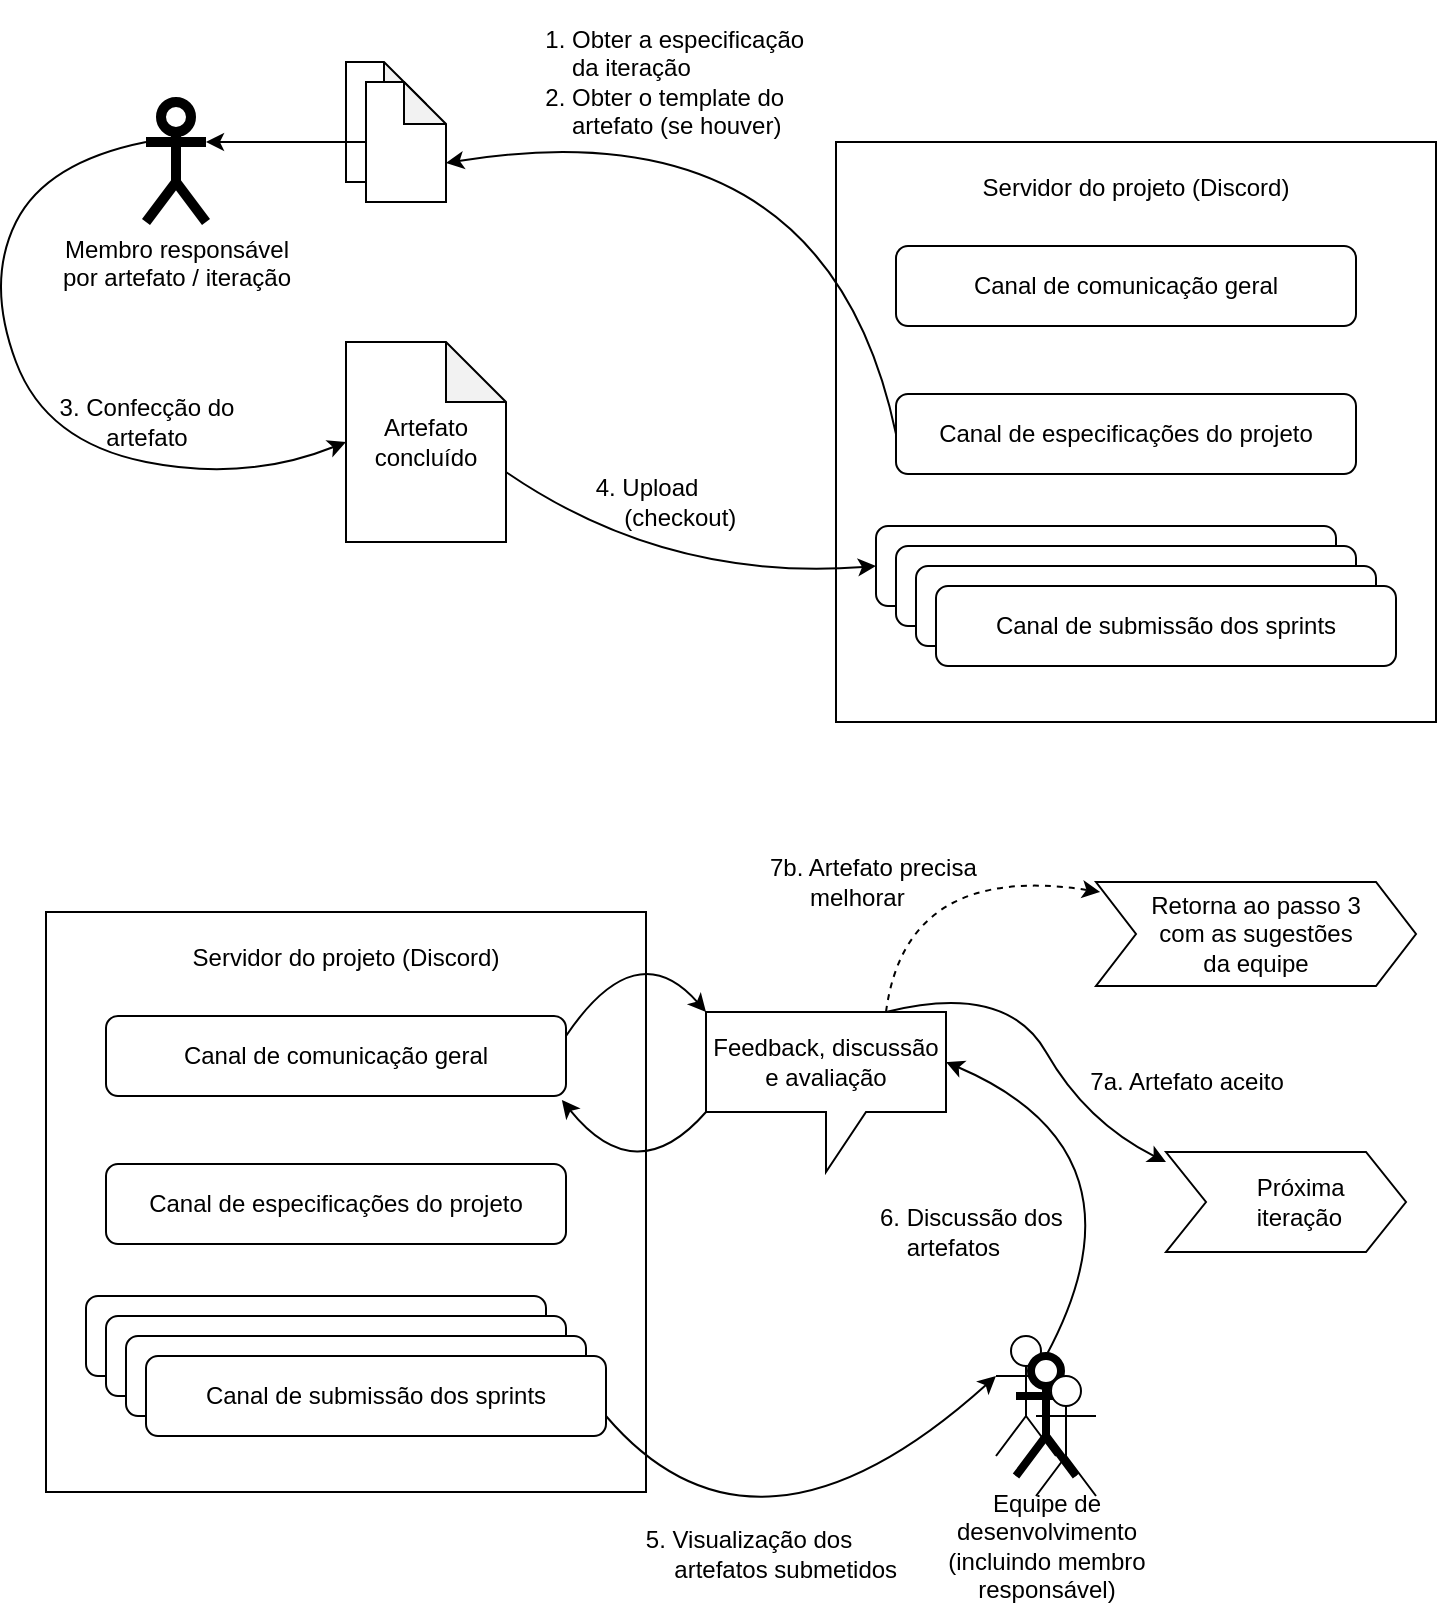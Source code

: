 <mxfile version="12.2.6" type="device" pages="1"><diagram id="ptETff5RfcyUn6RTNq_s" name="Page-1"><mxGraphModel dx="1408" dy="794" grid="1" gridSize="10" guides="1" tooltips="1" connect="1" arrows="1" fold="1" page="1" pageScale="1" pageWidth="850" pageHeight="1100" math="0" shadow="0"><root><mxCell id="0"/><mxCell id="1" parent="0"/><mxCell id="qZUsmwdnI2Ez9eK_8550-34" value="" style="group" vertex="1" connectable="0" parent="1"><mxGeometry x="250" y="90" width="50" height="70" as="geometry"/></mxCell><mxCell id="qZUsmwdnI2Ez9eK_8550-32" value="" style="shape=note;whiteSpace=wrap;html=1;backgroundOutline=1;darkOpacity=0.05;labelBackgroundColor=none;strokeColor=#000000;size=21;" vertex="1" parent="qZUsmwdnI2Ez9eK_8550-34"><mxGeometry width="40" height="60" as="geometry"/></mxCell><mxCell id="qZUsmwdnI2Ez9eK_8550-33" value="" style="shape=note;whiteSpace=wrap;html=1;backgroundOutline=1;darkOpacity=0.05;labelBackgroundColor=none;strokeColor=#000000;size=21;" vertex="1" parent="qZUsmwdnI2Ez9eK_8550-34"><mxGeometry x="10" y="10" width="40" height="60" as="geometry"/></mxCell><mxCell id="qZUsmwdnI2Ez9eK_8550-4" value="&lt;div&gt;Membro responsável&lt;br&gt;&lt;/div&gt;&lt;div&gt;por artefato / iteração&lt;br&gt;&lt;/div&gt;&lt;div&gt;&lt;br&gt;&lt;/div&gt;" style="shape=umlActor;verticalLabelPosition=bottom;labelBackgroundColor=#ffffff;verticalAlign=top;html=1;outlineConnect=0;strokeWidth=5;" vertex="1" parent="1"><mxGeometry x="150" y="110" width="30" height="60" as="geometry"/></mxCell><mxCell id="qZUsmwdnI2Ez9eK_8550-28" value="" style="group" vertex="1" connectable="0" parent="1"><mxGeometry x="495" y="130" width="300" height="290" as="geometry"/></mxCell><mxCell id="qZUsmwdnI2Ez9eK_8550-3" value="&lt;div&gt;Servidor do projeto (Discord)&lt;/div&gt;&lt;div&gt;&lt;br&gt;&lt;/div&gt;&lt;div&gt;&lt;br&gt;&lt;/div&gt;&lt;div&gt;&lt;br&gt;&lt;/div&gt;&lt;div&gt;&lt;br&gt;&lt;/div&gt;&lt;div&gt;&lt;br&gt;&lt;/div&gt;&lt;div&gt;&lt;br&gt;&lt;/div&gt;&lt;div&gt;&lt;br&gt;&lt;/div&gt;&lt;div&gt;&lt;br&gt;&lt;/div&gt;&lt;div&gt;&lt;br&gt;&lt;/div&gt;&lt;div&gt;&lt;br&gt;&lt;/div&gt;&lt;div&gt;&lt;br&gt;&lt;/div&gt;&lt;div&gt;&lt;br&gt;&lt;/div&gt;&lt;div&gt;&lt;br&gt;&lt;/div&gt;&lt;div&gt;&lt;br&gt;&lt;/div&gt;&lt;div&gt;&lt;br&gt;&lt;/div&gt;&lt;div&gt;&lt;br&gt;&lt;/div&gt;&lt;div&gt;&lt;br&gt;&lt;/div&gt;" style="rounded=0;whiteSpace=wrap;html=1;" vertex="1" parent="qZUsmwdnI2Ez9eK_8550-28"><mxGeometry width="300" height="290" as="geometry"/></mxCell><mxCell id="qZUsmwdnI2Ez9eK_8550-7" value="Canal de comunicação geral" style="rounded=1;whiteSpace=wrap;html=1;" vertex="1" parent="qZUsmwdnI2Ez9eK_8550-28"><mxGeometry x="30" y="52" width="230" height="40" as="geometry"/></mxCell><mxCell id="qZUsmwdnI2Ez9eK_8550-8" value="&lt;div&gt;Canal de especificações do projeto&lt;/div&gt;" style="rounded=1;whiteSpace=wrap;html=1;" vertex="1" parent="qZUsmwdnI2Ez9eK_8550-28"><mxGeometry x="30" y="126" width="230" height="40" as="geometry"/></mxCell><mxCell id="qZUsmwdnI2Ez9eK_8550-19" value="" style="group" vertex="1" connectable="0" parent="qZUsmwdnI2Ez9eK_8550-28"><mxGeometry x="20" y="192" width="260" height="70" as="geometry"/></mxCell><mxCell id="qZUsmwdnI2Ez9eK_8550-15" value="&lt;div&gt;Canal de submissão dos sprints&lt;/div&gt;" style="rounded=1;whiteSpace=wrap;html=1;" vertex="1" parent="qZUsmwdnI2Ez9eK_8550-19"><mxGeometry width="230" height="40" as="geometry"/></mxCell><mxCell id="qZUsmwdnI2Ez9eK_8550-16" value="&lt;div&gt;Canal de submissão dos sprints&lt;/div&gt;" style="rounded=1;whiteSpace=wrap;html=1;" vertex="1" parent="qZUsmwdnI2Ez9eK_8550-19"><mxGeometry x="10" y="10" width="230" height="40" as="geometry"/></mxCell><mxCell id="qZUsmwdnI2Ez9eK_8550-17" value="&lt;div&gt;Canal de submissão dos sprints&lt;/div&gt;" style="rounded=1;whiteSpace=wrap;html=1;" vertex="1" parent="qZUsmwdnI2Ez9eK_8550-19"><mxGeometry x="20" y="20" width="230" height="40" as="geometry"/></mxCell><mxCell id="qZUsmwdnI2Ez9eK_8550-18" value="&lt;div&gt;Canal de submissão dos sprints&lt;/div&gt;" style="rounded=1;whiteSpace=wrap;html=1;" vertex="1" parent="qZUsmwdnI2Ez9eK_8550-19"><mxGeometry x="30" y="30" width="230" height="40" as="geometry"/></mxCell><mxCell id="qZUsmwdnI2Ez9eK_8550-37" value="" style="edgeStyle=none;rounded=0;orthogonalLoop=1;jettySize=auto;html=1;entryX=1;entryY=0.333;entryDx=0;entryDy=0;entryPerimeter=0;" edge="1" parent="1" source="qZUsmwdnI2Ez9eK_8550-33" target="qZUsmwdnI2Ez9eK_8550-4"><mxGeometry relative="1" as="geometry"><mxPoint x="180" y="133" as="targetPoint"/></mxGeometry></mxCell><mxCell id="qZUsmwdnI2Ez9eK_8550-38" value="&lt;div&gt;Artefato&lt;/div&gt;&lt;div&gt;concluído&lt;br&gt;&lt;/div&gt;" style="shape=note;whiteSpace=wrap;html=1;backgroundOutline=1;darkOpacity=0.05;labelBackgroundColor=none;strokeColor=#000000;" vertex="1" parent="1"><mxGeometry x="250" y="230" width="80" height="100" as="geometry"/></mxCell><mxCell id="qZUsmwdnI2Ez9eK_8550-43" value="" style="curved=1;endArrow=classic;html=1;entryX=0;entryY=0.5;entryDx=0;entryDy=0;entryPerimeter=0;exitX=0;exitY=0.333;exitDx=0;exitDy=0;exitPerimeter=0;" edge="1" parent="1" source="qZUsmwdnI2Ez9eK_8550-4" target="qZUsmwdnI2Ez9eK_8550-38"><mxGeometry width="50" height="50" relative="1" as="geometry"><mxPoint x="170" y="220" as="sourcePoint"/><mxPoint x="190" y="230" as="targetPoint"/><Array as="points"><mxPoint x="100" y="140"/><mxPoint x="70" y="200"/><mxPoint x="100" y="280"/><mxPoint x="200" y="300"/></Array></mxGeometry></mxCell><mxCell id="qZUsmwdnI2Ez9eK_8550-49" value="&lt;div&gt;3. Confecção do&lt;/div&gt;&lt;div&gt;artefato&lt;br&gt;&lt;/div&gt;" style="text;html=1;resizable=0;points=[];align=center;verticalAlign=middle;labelBackgroundColor=none;" vertex="1" connectable="0" parent="qZUsmwdnI2Ez9eK_8550-43"><mxGeometry x="-0.433" y="15" relative="1" as="geometry"><mxPoint x="59.5" y="77.5" as="offset"/></mxGeometry></mxCell><mxCell id="qZUsmwdnI2Ez9eK_8550-45" value="" style="curved=1;endArrow=classic;html=1;exitX=0;exitY=0.5;exitDx=0;exitDy=0;entryX=0;entryY=0;entryDx=40;entryDy=40.5;entryPerimeter=0;" edge="1" parent="1" source="qZUsmwdnI2Ez9eK_8550-8" target="qZUsmwdnI2Ez9eK_8550-33"><mxGeometry width="50" height="50" relative="1" as="geometry"><mxPoint x="190" y="720" as="sourcePoint"/><mxPoint x="380" y="140" as="targetPoint"/><Array as="points"><mxPoint x="490" y="110"/></Array></mxGeometry></mxCell><mxCell id="qZUsmwdnI2Ez9eK_8550-46" value="&lt;ol&gt;&lt;li&gt;Obter a especificação&lt;br&gt;da iteração&lt;/li&gt;&lt;li&gt;Obter o template do&lt;br&gt;artefato (se houver)&lt;/li&gt;&lt;/ol&gt;" style="text;html=1;resizable=0;points=[];align=left;verticalAlign=middle;labelBackgroundColor=none;" vertex="1" connectable="0" parent="qZUsmwdnI2Ez9eK_8550-45"><mxGeometry x="0.042" y="4" relative="1" as="geometry"><mxPoint x="-151.5" y="-17" as="offset"/></mxGeometry></mxCell><mxCell id="qZUsmwdnI2Ez9eK_8550-47" value="" style="curved=1;endArrow=classic;html=1;entryX=0;entryY=0.5;entryDx=0;entryDy=0;exitX=0;exitY=0;exitDx=80;exitDy=65;exitPerimeter=0;" edge="1" parent="1" source="qZUsmwdnI2Ez9eK_8550-38" target="qZUsmwdnI2Ez9eK_8550-15"><mxGeometry width="50" height="50" relative="1" as="geometry"><mxPoint x="460" y="330" as="sourcePoint"/><mxPoint x="510" y="280" as="targetPoint"/><Array as="points"><mxPoint x="410" y="350"/></Array></mxGeometry></mxCell><mxCell id="qZUsmwdnI2Ez9eK_8550-48" value="&lt;div&gt;4. Upload&lt;/div&gt;&lt;div&gt;&amp;nbsp;&amp;nbsp;&amp;nbsp;&amp;nbsp;&amp;nbsp;&amp;nbsp;&amp;nbsp;&amp;nbsp;&amp;nbsp; (checkout)&lt;/div&gt;" style="text;html=1;resizable=0;points=[];align=center;verticalAlign=middle;labelBackgroundColor=none;fontColor=#000000;" vertex="1" connectable="0" parent="qZUsmwdnI2Ez9eK_8550-47"><mxGeometry x="-0.096" y="14" relative="1" as="geometry"><mxPoint x="-13.5" y="-25.5" as="offset"/></mxGeometry></mxCell><mxCell id="qZUsmwdnI2Ez9eK_8550-51" value="" style="group" vertex="1" connectable="0" parent="1"><mxGeometry x="100" y="515" width="300" height="290" as="geometry"/></mxCell><mxCell id="qZUsmwdnI2Ez9eK_8550-52" value="&lt;div&gt;Servidor do projeto (Discord)&lt;/div&gt;&lt;div&gt;&lt;br&gt;&lt;/div&gt;&lt;div&gt;&lt;br&gt;&lt;/div&gt;&lt;div&gt;&lt;br&gt;&lt;/div&gt;&lt;div&gt;&lt;br&gt;&lt;/div&gt;&lt;div&gt;&lt;br&gt;&lt;/div&gt;&lt;div&gt;&lt;br&gt;&lt;/div&gt;&lt;div&gt;&lt;br&gt;&lt;/div&gt;&lt;div&gt;&lt;br&gt;&lt;/div&gt;&lt;div&gt;&lt;br&gt;&lt;/div&gt;&lt;div&gt;&lt;br&gt;&lt;/div&gt;&lt;div&gt;&lt;br&gt;&lt;/div&gt;&lt;div&gt;&lt;br&gt;&lt;/div&gt;&lt;div&gt;&lt;br&gt;&lt;/div&gt;&lt;div&gt;&lt;br&gt;&lt;/div&gt;&lt;div&gt;&lt;br&gt;&lt;/div&gt;&lt;div&gt;&lt;br&gt;&lt;/div&gt;&lt;div&gt;&lt;br&gt;&lt;/div&gt;" style="rounded=0;whiteSpace=wrap;html=1;" vertex="1" parent="qZUsmwdnI2Ez9eK_8550-51"><mxGeometry width="300" height="290" as="geometry"/></mxCell><mxCell id="qZUsmwdnI2Ez9eK_8550-53" value="Canal de comunicação geral" style="rounded=1;whiteSpace=wrap;html=1;" vertex="1" parent="qZUsmwdnI2Ez9eK_8550-51"><mxGeometry x="30" y="52" width="230" height="40" as="geometry"/></mxCell><mxCell id="qZUsmwdnI2Ez9eK_8550-54" value="&lt;div&gt;Canal de especificações do projeto&lt;/div&gt;" style="rounded=1;whiteSpace=wrap;html=1;" vertex="1" parent="qZUsmwdnI2Ez9eK_8550-51"><mxGeometry x="30" y="126" width="230" height="40" as="geometry"/></mxCell><mxCell id="qZUsmwdnI2Ez9eK_8550-55" value="" style="group" vertex="1" connectable="0" parent="qZUsmwdnI2Ez9eK_8550-51"><mxGeometry x="20" y="192" width="260" height="70" as="geometry"/></mxCell><mxCell id="qZUsmwdnI2Ez9eK_8550-56" value="&lt;div&gt;Canal de submissão dos sprints&lt;/div&gt;" style="rounded=1;whiteSpace=wrap;html=1;" vertex="1" parent="qZUsmwdnI2Ez9eK_8550-55"><mxGeometry width="230" height="40" as="geometry"/></mxCell><mxCell id="qZUsmwdnI2Ez9eK_8550-57" value="&lt;div&gt;Canal de submissão dos sprints&lt;/div&gt;" style="rounded=1;whiteSpace=wrap;html=1;" vertex="1" parent="qZUsmwdnI2Ez9eK_8550-55"><mxGeometry x="10" y="10" width="230" height="40" as="geometry"/></mxCell><mxCell id="qZUsmwdnI2Ez9eK_8550-58" value="&lt;div&gt;Canal de submissão dos sprints&lt;/div&gt;" style="rounded=1;whiteSpace=wrap;html=1;" vertex="1" parent="qZUsmwdnI2Ez9eK_8550-55"><mxGeometry x="20" y="20" width="230" height="40" as="geometry"/></mxCell><mxCell id="qZUsmwdnI2Ez9eK_8550-59" value="&lt;div&gt;Canal de submissão dos sprints&lt;/div&gt;" style="rounded=1;whiteSpace=wrap;html=1;" vertex="1" parent="qZUsmwdnI2Ez9eK_8550-55"><mxGeometry x="30" y="30" width="230" height="40" as="geometry"/></mxCell><mxCell id="qZUsmwdnI2Ez9eK_8550-74" value="" style="curved=1;endArrow=classic;html=1;fontColor=#000000;exitX=1;exitY=0.75;exitDx=0;exitDy=0;entryX=0;entryY=0.333;entryDx=0;entryDy=0;entryPerimeter=0;" edge="1" parent="1" source="qZUsmwdnI2Ez9eK_8550-59" target="qZUsmwdnI2Ez9eK_8550-65"><mxGeometry width="50" height="50" relative="1" as="geometry"><mxPoint x="425" y="765" as="sourcePoint"/><mxPoint x="475" y="715" as="targetPoint"/><Array as="points"><mxPoint x="455" y="855"/></Array></mxGeometry></mxCell><mxCell id="qZUsmwdnI2Ez9eK_8550-78" value="5. Visualização dos&lt;br&gt;&amp;nbsp;&amp;nbsp;&amp;nbsp;&amp;nbsp;&amp;nbsp;&amp;nbsp;&amp;nbsp;&amp;nbsp;&amp;nbsp;&amp;nbsp; artefatos submetidos" style="text;html=1;resizable=0;points=[];align=center;verticalAlign=middle;labelBackgroundColor=none;fontColor=#000000;labelBorderColor=none;" vertex="1" connectable="0" parent="qZUsmwdnI2Ez9eK_8550-74"><mxGeometry x="-0.29" y="33" relative="1" as="geometry"><mxPoint x="-18.5" y="15" as="offset"/></mxGeometry></mxCell><mxCell id="qZUsmwdnI2Ez9eK_8550-76" value="&lt;div align=&quot;center&quot;&gt;Feedback, discussão e avaliação&lt;br&gt;&lt;/div&gt;" style="shape=callout;whiteSpace=wrap;html=1;perimeter=calloutPerimeter;labelBackgroundColor=none;strokeColor=#000000;fontColor=#000000;align=center;" vertex="1" parent="1"><mxGeometry x="430" y="565" width="120" height="80" as="geometry"/></mxCell><mxCell id="qZUsmwdnI2Ez9eK_8550-77" value="" style="curved=1;endArrow=classic;html=1;fontColor=#000000;entryX=0;entryY=0;entryDx=0;entryDy=0;entryPerimeter=0;exitX=1;exitY=0.25;exitDx=0;exitDy=0;" edge="1" parent="1" source="qZUsmwdnI2Ez9eK_8550-53" target="qZUsmwdnI2Ez9eK_8550-76"><mxGeometry width="50" height="50" relative="1" as="geometry"><mxPoint x="475" y="515" as="sourcePoint"/><mxPoint x="650" y="523.5" as="targetPoint"/><Array as="points"><mxPoint x="395" y="525"/></Array></mxGeometry></mxCell><mxCell id="qZUsmwdnI2Ez9eK_8550-79" value="" style="curved=1;endArrow=classic;html=1;fontColor=#000000;exitX=0.5;exitY=0;exitDx=0;exitDy=0;exitPerimeter=0;entryX=0;entryY=0;entryDx=120;entryDy=25;entryPerimeter=0;strokeWidth=1;" edge="1" parent="1" source="qZUsmwdnI2Ez9eK_8550-80" target="qZUsmwdnI2Ez9eK_8550-76"><mxGeometry width="50" height="50" relative="1" as="geometry"><mxPoint x="680" y="523.5" as="sourcePoint"/><mxPoint x="785" y="595" as="targetPoint"/><Array as="points"><mxPoint x="655" y="635"/></Array></mxGeometry></mxCell><mxCell id="qZUsmwdnI2Ez9eK_8550-84" value="&lt;div align=&quot;left&quot;&gt;6. Discussão dos&lt;/div&gt;&lt;div align=&quot;left&quot;&gt;&amp;nbsp;&amp;nbsp;&amp;nbsp; artefatos&lt;/div&gt;" style="text;html=1;resizable=0;points=[];align=left;verticalAlign=middle;labelBackgroundColor=none;fontColor=#000000;" vertex="1" connectable="0" parent="qZUsmwdnI2Ez9eK_8550-79"><mxGeometry x="0.581" y="7" relative="1" as="geometry"><mxPoint x="-76.5" y="59.5" as="offset"/></mxGeometry></mxCell><mxCell id="qZUsmwdnI2Ez9eK_8550-82" value="" style="curved=1;endArrow=classic;html=1;strokeWidth=1;fontColor=#000000;exitX=0;exitY=0;exitDx=0;exitDy=50;exitPerimeter=0;entryX=0.991;entryY=1.05;entryDx=0;entryDy=0;entryPerimeter=0;" edge="1" parent="1" source="qZUsmwdnI2Ez9eK_8550-76" target="qZUsmwdnI2Ez9eK_8550-53"><mxGeometry width="50" height="50" relative="1" as="geometry"><mxPoint x="460" y="645" as="sourcePoint"/><mxPoint x="510" y="595" as="targetPoint"/><Array as="points"><mxPoint x="395" y="655"/></Array></mxGeometry></mxCell><mxCell id="qZUsmwdnI2Ez9eK_8550-85" value="&lt;div&gt;&amp;nbsp;&amp;nbsp;&amp;nbsp;&amp;nbsp;&amp;nbsp;&amp;nbsp;&amp;nbsp;&amp;nbsp;&amp;nbsp;&amp;nbsp;&amp;nbsp;&amp;nbsp; Próxima&lt;/div&gt;&lt;div&gt;&amp;nbsp;&amp;nbsp;&amp;nbsp;&amp;nbsp;&amp;nbsp;&amp;nbsp;&amp;nbsp;&amp;nbsp;&amp;nbsp;&amp;nbsp;&amp;nbsp;&amp;nbsp; iteração&lt;br&gt;&lt;/div&gt;" style="shape=step;perimeter=stepPerimeter;whiteSpace=wrap;html=1;fixedSize=1;labelBackgroundColor=none;strokeColor=#000000;strokeWidth=1;fontColor=#000000;align=left;" vertex="1" parent="1"><mxGeometry x="660" y="635" width="120" height="50" as="geometry"/></mxCell><mxCell id="qZUsmwdnI2Ez9eK_8550-86" value="" style="curved=1;endArrow=classic;html=1;strokeWidth=1;fontColor=#000000;entryX=0;entryY=0.1;entryDx=0;entryDy=0;entryPerimeter=0;exitX=0.75;exitY=0;exitDx=0;exitDy=0;exitPerimeter=0;" edge="1" parent="1" source="qZUsmwdnI2Ez9eK_8550-76" target="qZUsmwdnI2Ez9eK_8550-85"><mxGeometry width="50" height="50" relative="1" as="geometry"><mxPoint x="550" y="565" as="sourcePoint"/><mxPoint x="830" y="730" as="targetPoint"/><Array as="points"><mxPoint x="580" y="550"/><mxPoint x="620" y="620"/></Array></mxGeometry></mxCell><mxCell id="qZUsmwdnI2Ez9eK_8550-88" value="7a. Artefato aceito" style="text;html=1;resizable=0;points=[];align=center;verticalAlign=middle;labelBackgroundColor=#ffffff;fontColor=#000000;" vertex="1" connectable="0" parent="qZUsmwdnI2Ez9eK_8550-86"><mxGeometry x="-0.033" y="-24" relative="1" as="geometry"><mxPoint x="96.5" y="13" as="offset"/></mxGeometry></mxCell><mxCell id="qZUsmwdnI2Ez9eK_8550-89" value="" style="group" vertex="1" connectable="0" parent="1"><mxGeometry x="575" y="727" width="50" height="80" as="geometry"/></mxCell><mxCell id="qZUsmwdnI2Ez9eK_8550-83" value="" style="group" vertex="1" connectable="0" parent="qZUsmwdnI2Ez9eK_8550-89"><mxGeometry width="50" height="80" as="geometry"/></mxCell><mxCell id="qZUsmwdnI2Ez9eK_8550-65" value="&lt;div&gt;&lt;br&gt;&lt;/div&gt;" style="shape=umlActor;verticalLabelPosition=bottom;labelBackgroundColor=#ffffff;verticalAlign=top;html=1;outlineConnect=0;" vertex="1" parent="qZUsmwdnI2Ez9eK_8550-83"><mxGeometry width="30" height="60" as="geometry"/></mxCell><mxCell id="qZUsmwdnI2Ez9eK_8550-68" value="&lt;div&gt;Equipe de&lt;/div&gt;&lt;div&gt;desenvolvimento&lt;/div&gt;&lt;div&gt;(incluindo membro&lt;/div&gt;&lt;div&gt;responsável)&lt;br&gt;&lt;/div&gt;" style="shape=umlActor;verticalLabelPosition=bottom;labelBackgroundColor=#ffffff;verticalAlign=top;html=1;outlineConnect=0;" vertex="1" parent="qZUsmwdnI2Ez9eK_8550-83"><mxGeometry x="10" y="10" width="30" height="60" as="geometry"/></mxCell><mxCell id="qZUsmwdnI2Ez9eK_8550-80" value="&lt;div&gt;&lt;br&gt;&lt;/div&gt;" style="shape=umlActor;verticalLabelPosition=bottom;labelBackgroundColor=#ffffff;verticalAlign=top;html=1;outlineConnect=0;strokeWidth=4;" vertex="1" parent="qZUsmwdnI2Ez9eK_8550-83"><mxGeometry x="10" y="10" width="30" height="60" as="geometry"/></mxCell><mxCell id="qZUsmwdnI2Ez9eK_8550-81" value="" style="shape=umlActor;verticalLabelPosition=bottom;labelBackgroundColor=#ffffff;verticalAlign=top;html=1;outlineConnect=0;" vertex="1" parent="qZUsmwdnI2Ez9eK_8550-83"><mxGeometry x="20" y="20" width="30" height="60" as="geometry"/></mxCell><mxCell id="qZUsmwdnI2Ez9eK_8550-90" value="" style="curved=1;endArrow=classic;html=1;strokeWidth=1;fontColor=#000000;exitX=0.75;exitY=0;exitDx=0;exitDy=0;exitPerimeter=0;dashed=1;entryX=0.013;entryY=0.096;entryDx=0;entryDy=0;entryPerimeter=0;" edge="1" parent="1" source="qZUsmwdnI2Ez9eK_8550-76" target="qZUsmwdnI2Ez9eK_8550-91"><mxGeometry width="50" height="50" relative="1" as="geometry"><mxPoint x="505" y="540" as="sourcePoint"/><mxPoint x="430" y="500" as="targetPoint"/><Array as="points"><mxPoint x="530" y="490"/></Array></mxGeometry></mxCell><mxCell id="qZUsmwdnI2Ez9eK_8550-93" value="&lt;div&gt;7b. Artefato precisa&lt;/div&gt;&lt;div align=&quot;left&quot;&gt;&amp;nbsp;&amp;nbsp;&amp;nbsp;&amp;nbsp;&amp;nbsp; melhorar&lt;/div&gt;" style="text;html=1;resizable=0;points=[];align=left;verticalAlign=middle;labelBackgroundColor=none;fontColor=#000000;" vertex="1" connectable="0" parent="qZUsmwdnI2Ez9eK_8550-90"><mxGeometry x="-0.496" y="-20" relative="1" as="geometry"><mxPoint x="-85.5" y="-24" as="offset"/></mxGeometry></mxCell><mxCell id="qZUsmwdnI2Ez9eK_8550-91" value="&lt;div align=&quot;center&quot;&gt;Retorna ao passo 3&lt;/div&gt;&lt;div align=&quot;center&quot;&gt;com as sugestões&lt;/div&gt;&lt;div align=&quot;center&quot;&gt;da equipe&lt;/div&gt;" style="shape=step;perimeter=stepPerimeter;whiteSpace=wrap;html=1;fixedSize=1;labelBackgroundColor=none;strokeColor=#000000;strokeWidth=1;fontColor=#000000;align=center;rotation=0;" vertex="1" parent="1"><mxGeometry x="625" y="500" width="160" height="52" as="geometry"/></mxCell></root></mxGraphModel></diagram></mxfile>